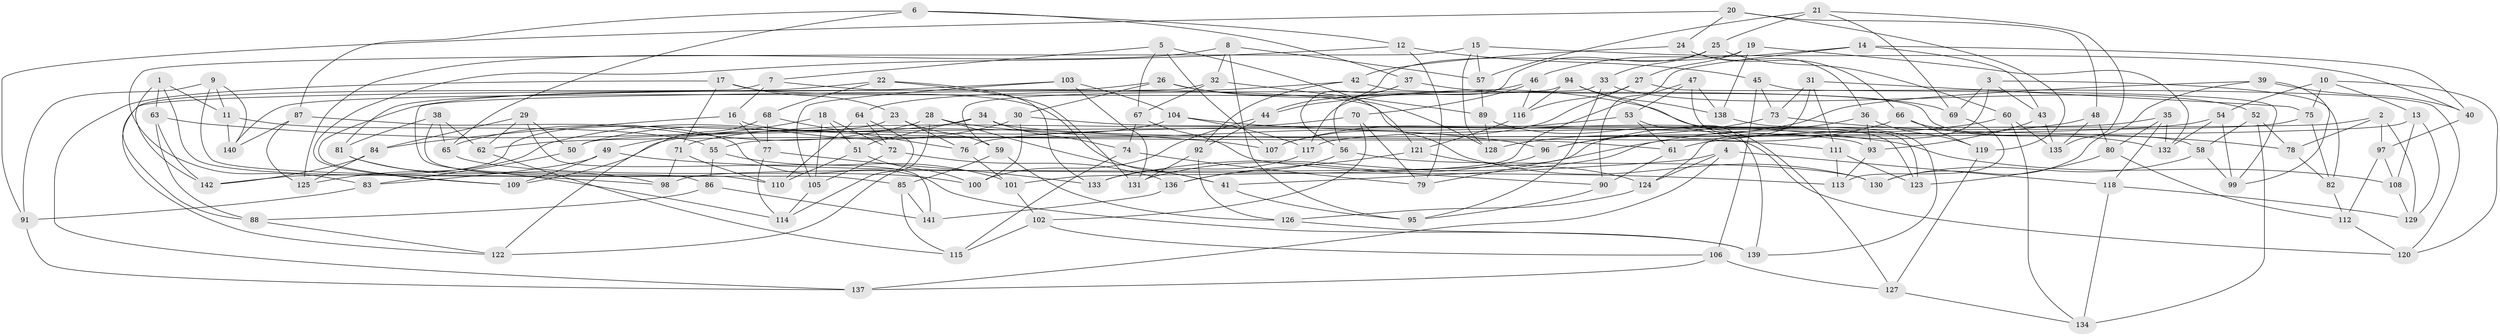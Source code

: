 // Generated by graph-tools (version 1.1) at 2025/16/03/09/25 04:16:35]
// undirected, 142 vertices, 284 edges
graph export_dot {
graph [start="1"]
  node [color=gray90,style=filled];
  1;
  2;
  3;
  4;
  5;
  6;
  7;
  8;
  9;
  10;
  11;
  12;
  13;
  14;
  15;
  16;
  17;
  18;
  19;
  20;
  21;
  22;
  23;
  24;
  25;
  26;
  27;
  28;
  29;
  30;
  31;
  32;
  33;
  34;
  35;
  36;
  37;
  38;
  39;
  40;
  41;
  42;
  43;
  44;
  45;
  46;
  47;
  48;
  49;
  50;
  51;
  52;
  53;
  54;
  55;
  56;
  57;
  58;
  59;
  60;
  61;
  62;
  63;
  64;
  65;
  66;
  67;
  68;
  69;
  70;
  71;
  72;
  73;
  74;
  75;
  76;
  77;
  78;
  79;
  80;
  81;
  82;
  83;
  84;
  85;
  86;
  87;
  88;
  89;
  90;
  91;
  92;
  93;
  94;
  95;
  96;
  97;
  98;
  99;
  100;
  101;
  102;
  103;
  104;
  105;
  106;
  107;
  108;
  109;
  110;
  111;
  112;
  113;
  114;
  115;
  116;
  117;
  118;
  119;
  120;
  121;
  122;
  123;
  124;
  125;
  126;
  127;
  128;
  129;
  130;
  131;
  132;
  133;
  134;
  135;
  136;
  137;
  138;
  139;
  140;
  141;
  142;
  1 -- 11;
  1 -- 98;
  1 -- 63;
  1 -- 142;
  2 -- 97;
  2 -- 78;
  2 -- 50;
  2 -- 129;
  3 -- 124;
  3 -- 43;
  3 -- 82;
  3 -- 69;
  4 -- 124;
  4 -- 137;
  4 -- 41;
  4 -- 118;
  5 -- 107;
  5 -- 67;
  5 -- 121;
  5 -- 7;
  6 -- 37;
  6 -- 87;
  6 -- 12;
  6 -- 65;
  7 -- 16;
  7 -- 130;
  7 -- 88;
  8 -- 32;
  8 -- 95;
  8 -- 57;
  8 -- 125;
  9 -- 11;
  9 -- 91;
  9 -- 140;
  9 -- 85;
  10 -- 120;
  10 -- 54;
  10 -- 75;
  10 -- 13;
  11 -- 55;
  11 -- 140;
  12 -- 79;
  12 -- 45;
  12 -- 109;
  13 -- 55;
  13 -- 108;
  13 -- 129;
  14 -- 90;
  14 -- 46;
  14 -- 40;
  14 -- 43;
  15 -- 40;
  15 -- 57;
  15 -- 83;
  15 -- 128;
  16 -- 61;
  16 -- 84;
  16 -- 77;
  17 -- 41;
  17 -- 23;
  17 -- 71;
  17 -- 137;
  18 -- 105;
  18 -- 72;
  18 -- 49;
  18 -- 51;
  19 -- 44;
  19 -- 138;
  19 -- 27;
  19 -- 132;
  20 -- 119;
  20 -- 48;
  20 -- 91;
  20 -- 24;
  21 -- 135;
  21 -- 57;
  21 -- 69;
  21 -- 25;
  22 -- 131;
  22 -- 133;
  22 -- 68;
  22 -- 81;
  23 -- 76;
  23 -- 59;
  23 -- 142;
  24 -- 42;
  24 -- 66;
  24 -- 36;
  25 -- 33;
  25 -- 60;
  25 -- 56;
  26 -- 123;
  26 -- 122;
  26 -- 30;
  26 -- 128;
  27 -- 107;
  27 -- 120;
  27 -- 116;
  28 -- 96;
  28 -- 65;
  28 -- 41;
  28 -- 122;
  29 -- 84;
  29 -- 50;
  29 -- 141;
  29 -- 62;
  30 -- 50;
  30 -- 93;
  30 -- 100;
  31 -- 75;
  31 -- 73;
  31 -- 111;
  31 -- 79;
  32 -- 67;
  32 -- 86;
  32 -- 89;
  33 -- 52;
  33 -- 95;
  33 -- 59;
  34 -- 74;
  34 -- 51;
  34 -- 111;
  34 -- 125;
  35 -- 76;
  35 -- 80;
  35 -- 118;
  35 -- 132;
  36 -- 93;
  36 -- 119;
  36 -- 98;
  37 -- 56;
  37 -- 69;
  37 -- 44;
  38 -- 110;
  38 -- 65;
  38 -- 81;
  38 -- 62;
  39 -- 40;
  39 -- 130;
  39 -- 96;
  39 -- 99;
  40 -- 97;
  41 -- 95;
  42 -- 58;
  42 -- 64;
  42 -- 92;
  43 -- 93;
  43 -- 135;
  44 -- 100;
  44 -- 92;
  45 -- 99;
  45 -- 106;
  45 -- 73;
  46 -- 116;
  46 -- 70;
  46 -- 117;
  47 -- 53;
  47 -- 138;
  47 -- 101;
  47 -- 123;
  48 -- 135;
  48 -- 61;
  48 -- 80;
  49 -- 113;
  49 -- 83;
  49 -- 109;
  50 -- 83;
  51 -- 110;
  51 -- 100;
  52 -- 134;
  52 -- 58;
  52 -- 78;
  53 -- 139;
  53 -- 107;
  53 -- 61;
  54 -- 132;
  54 -- 99;
  54 -- 62;
  55 -- 101;
  55 -- 86;
  56 -- 136;
  56 -- 130;
  57 -- 89;
  58 -- 99;
  58 -- 130;
  59 -- 126;
  59 -- 85;
  60 -- 135;
  60 -- 134;
  60 -- 133;
  61 -- 90;
  62 -- 115;
  63 -- 88;
  63 -- 142;
  63 -- 107;
  64 -- 72;
  64 -- 110;
  64 -- 114;
  65 -- 100;
  66 -- 128;
  66 -- 132;
  66 -- 119;
  67 -- 74;
  67 -- 90;
  68 -- 122;
  68 -- 77;
  68 -- 76;
  69 -- 113;
  70 -- 102;
  70 -- 79;
  70 -- 71;
  71 -- 110;
  71 -- 98;
  72 -- 105;
  72 -- 136;
  73 -- 96;
  73 -- 78;
  74 -- 115;
  74 -- 79;
  75 -- 82;
  75 -- 117;
  76 -- 101;
  77 -- 114;
  77 -- 133;
  78 -- 82;
  80 -- 123;
  80 -- 112;
  81 -- 114;
  81 -- 98;
  82 -- 112;
  83 -- 91;
  84 -- 125;
  84 -- 142;
  85 -- 115;
  85 -- 141;
  86 -- 88;
  86 -- 141;
  87 -- 139;
  87 -- 140;
  87 -- 125;
  88 -- 122;
  89 -- 120;
  89 -- 128;
  90 -- 95;
  91 -- 137;
  92 -- 126;
  92 -- 131;
  93 -- 113;
  94 -- 127;
  94 -- 140;
  94 -- 116;
  94 -- 138;
  96 -- 131;
  97 -- 112;
  97 -- 108;
  101 -- 102;
  102 -- 115;
  102 -- 106;
  103 -- 109;
  103 -- 131;
  103 -- 105;
  103 -- 104;
  104 -- 117;
  104 -- 108;
  104 -- 109;
  105 -- 114;
  106 -- 127;
  106 -- 137;
  108 -- 129;
  111 -- 123;
  111 -- 113;
  112 -- 120;
  116 -- 121;
  117 -- 133;
  118 -- 134;
  118 -- 129;
  119 -- 127;
  121 -- 136;
  121 -- 124;
  124 -- 126;
  126 -- 139;
  127 -- 134;
  136 -- 141;
  138 -- 139;
}
